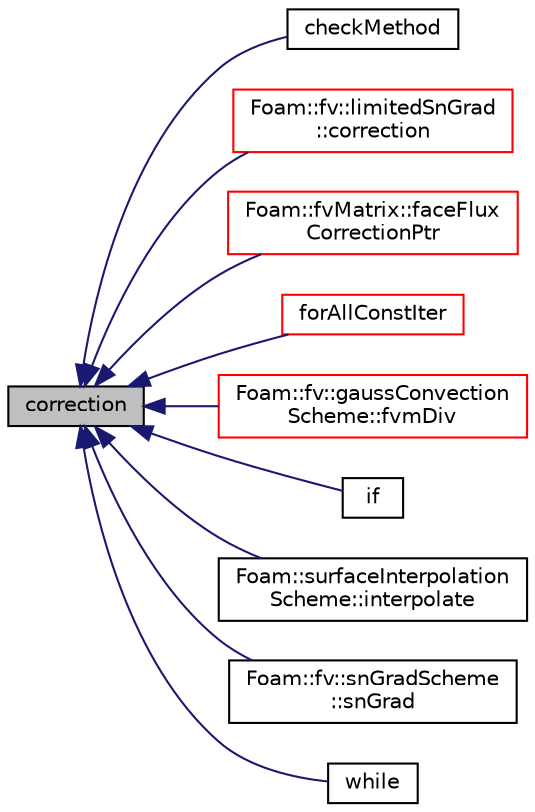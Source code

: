 digraph "correction"
{
  bgcolor="transparent";
  edge [fontname="Helvetica",fontsize="10",labelfontname="Helvetica",labelfontsize="10"];
  node [fontname="Helvetica",fontsize="10",shape=record];
  rankdir="LR";
  Node1 [label="correction",height=0.2,width=0.4,color="black", fillcolor="grey75", style="filled", fontcolor="black"];
  Node1 -> Node2 [dir="back",color="midnightblue",fontsize="10",style="solid",fontname="Helvetica"];
  Node2 [label="checkMethod",height=0.2,width=0.4,color="black",URL="$a10909.html#af7c5aac53b9e18ea8377a3c3a973114b"];
  Node1 -> Node3 [dir="back",color="midnightblue",fontsize="10",style="solid",fontname="Helvetica"];
  Node3 [label="Foam::fv::limitedSnGrad\l::correction",height=0.2,width=0.4,color="red",URL="$a01351.html#a3ca8452d8b2fad7ac66e2b8864f6e6ee",tooltip="Return the explicit correction to the limitedSnGrad. "];
  Node1 -> Node4 [dir="back",color="midnightblue",fontsize="10",style="solid",fontname="Helvetica"];
  Node4 [label="Foam::fvMatrix::faceFlux\lCorrectionPtr",height=0.2,width=0.4,color="red",URL="$a00891.html#abca4d525cb7a95854e0bbc373847fef2",tooltip="Return pointer to face-flux non-orthogonal correction field. "];
  Node1 -> Node5 [dir="back",color="midnightblue",fontsize="10",style="solid",fontname="Helvetica"];
  Node5 [label="forAllConstIter",height=0.2,width=0.4,color="red",URL="$a03095.html#ae21e2836509b0fa7f7cedf6493b11b09"];
  Node1 -> Node6 [dir="back",color="midnightblue",fontsize="10",style="solid",fontname="Helvetica"];
  Node6 [label="Foam::fv::gaussConvection\lScheme::fvmDiv",height=0.2,width=0.4,color="red",URL="$a00920.html#ae806c1ba4e4764f7f5b7f5beb710b6f8"];
  Node1 -> Node7 [dir="back",color="midnightblue",fontsize="10",style="solid",fontname="Helvetica"];
  Node7 [label="if",height=0.2,width=0.4,color="black",URL="$a03063.html#a8b7f998449b569bf0b55d8c54cbac3cc"];
  Node1 -> Node8 [dir="back",color="midnightblue",fontsize="10",style="solid",fontname="Helvetica"];
  Node8 [label="Foam::surfaceInterpolation\lScheme::interpolate",height=0.2,width=0.4,color="black",URL="$a02572.html#a4019ab32a8f9044d007814a8a0db4711",tooltip="Return the face-interpolate of the given cell field. "];
  Node1 -> Node9 [dir="back",color="midnightblue",fontsize="10",style="solid",fontname="Helvetica"];
  Node9 [label="Foam::fv::snGradScheme\l::snGrad",height=0.2,width=0.4,color="black",URL="$a02443.html#a01e9641d7306c02cb71963b6ed9b292c",tooltip="Return the snGrad of the given cell field. "];
  Node1 -> Node10 [dir="back",color="midnightblue",fontsize="10",style="solid",fontname="Helvetica"];
  Node10 [label="while",height=0.2,width=0.4,color="black",URL="$a03091.html#ab13470e79e249d04c443bf59be9ff31d"];
}
